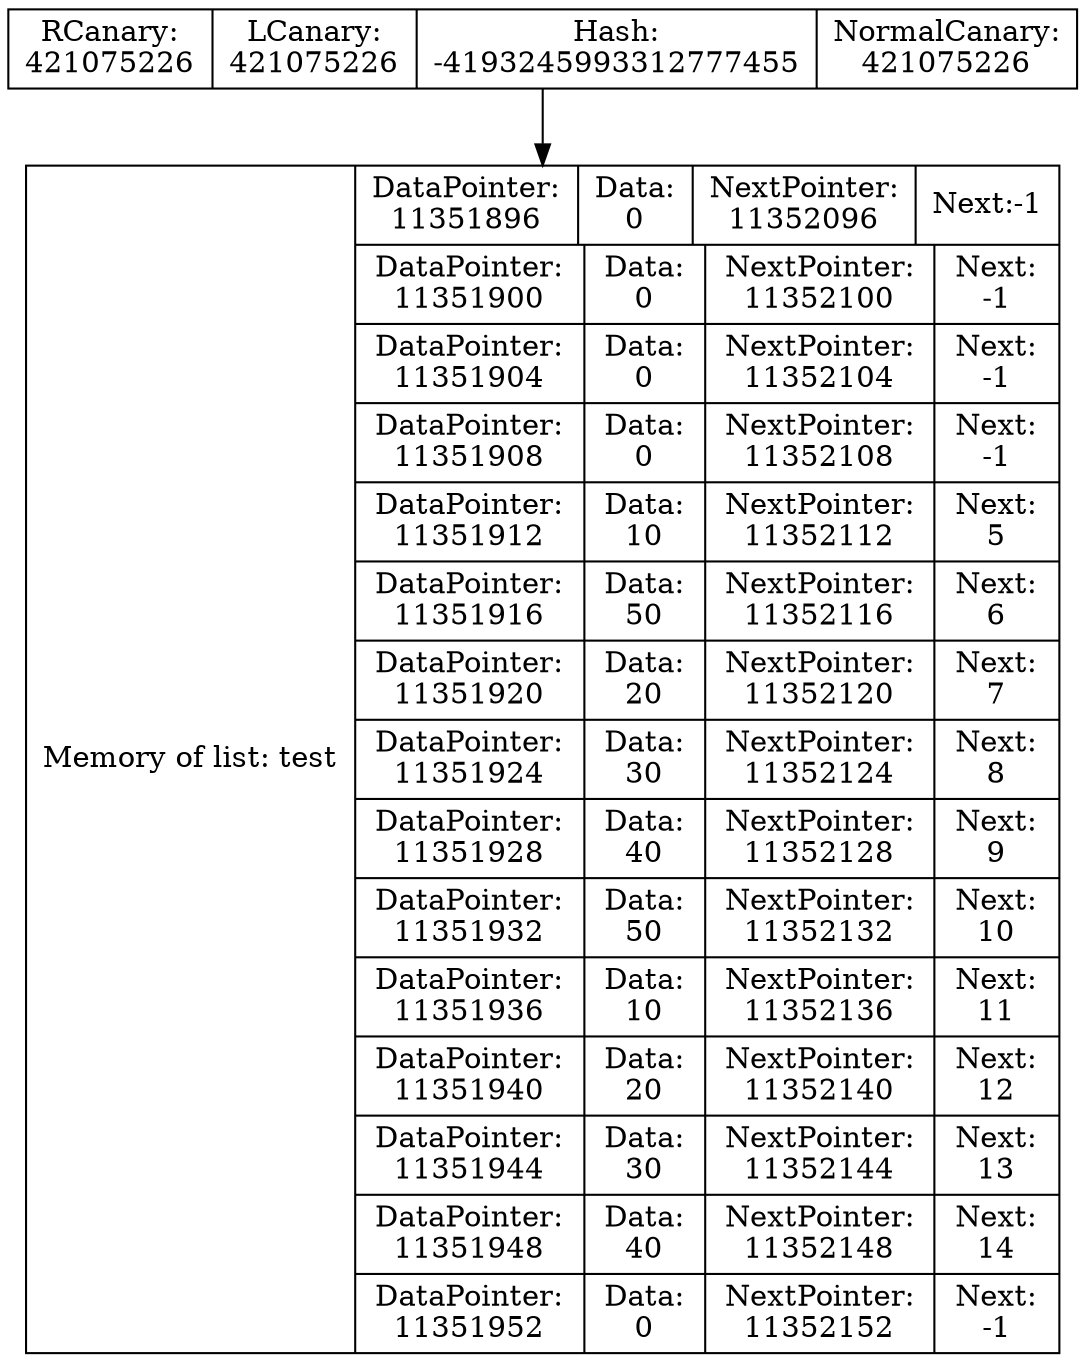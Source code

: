 digraph G{
data [shape=record,label="{Memory of list: test} | {{DataPointer:\n11351896 | Data:\n0 | NextPointer:\n11352096 | Next:
-1}
| {DataPointer:\n11351900 | Data:\n0 | NextPointer:\n11352100 | Next:\n-1}
| {DataPointer:\n11351904 | Data:\n0 | NextPointer:\n11352104 | Next:\n-1}
| {DataPointer:\n11351908 | Data:\n0 | NextPointer:\n11352108 | Next:\n-1}
| {DataPointer:\n11351912 | Data:\n10 | NextPointer:\n11352112 | Next:\n5}
| {DataPointer:\n11351916 | Data:\n50 | NextPointer:\n11352116 | Next:\n6}
| {DataPointer:\n11351920 | Data:\n20 | NextPointer:\n11352120 | Next:\n7}
| {DataPointer:\n11351924 | Data:\n30 | NextPointer:\n11352124 | Next:\n8}
| {DataPointer:\n11351928 | Data:\n40 | NextPointer:\n11352128 | Next:\n9}
| {DataPointer:\n11351932 | Data:\n50 | NextPointer:\n11352132 | Next:\n10}
| {DataPointer:\n11351936 | Data:\n10 | NextPointer:\n11352136 | Next:\n11}
| {DataPointer:\n11351940 | Data:\n20 | NextPointer:\n11352140 | Next:\n12}
| {DataPointer:\n11351944 | Data:\n30 | NextPointer:\n11352144 | Next:\n13}
| {DataPointer:\n11351948 | Data:\n40 | NextPointer:\n11352148 | Next:\n14}
| {DataPointer:\n11351952 | Data:\n0 | NextPointer:\n11352152 | Next:\n-1}
}"];
Shild [shape=record,label=" RCanary:\n421075226 | LCanary:\n421075226 | Hash:\n-4193245993312777455 | NormalCanary:\n421075226"];
Shild->data
}
